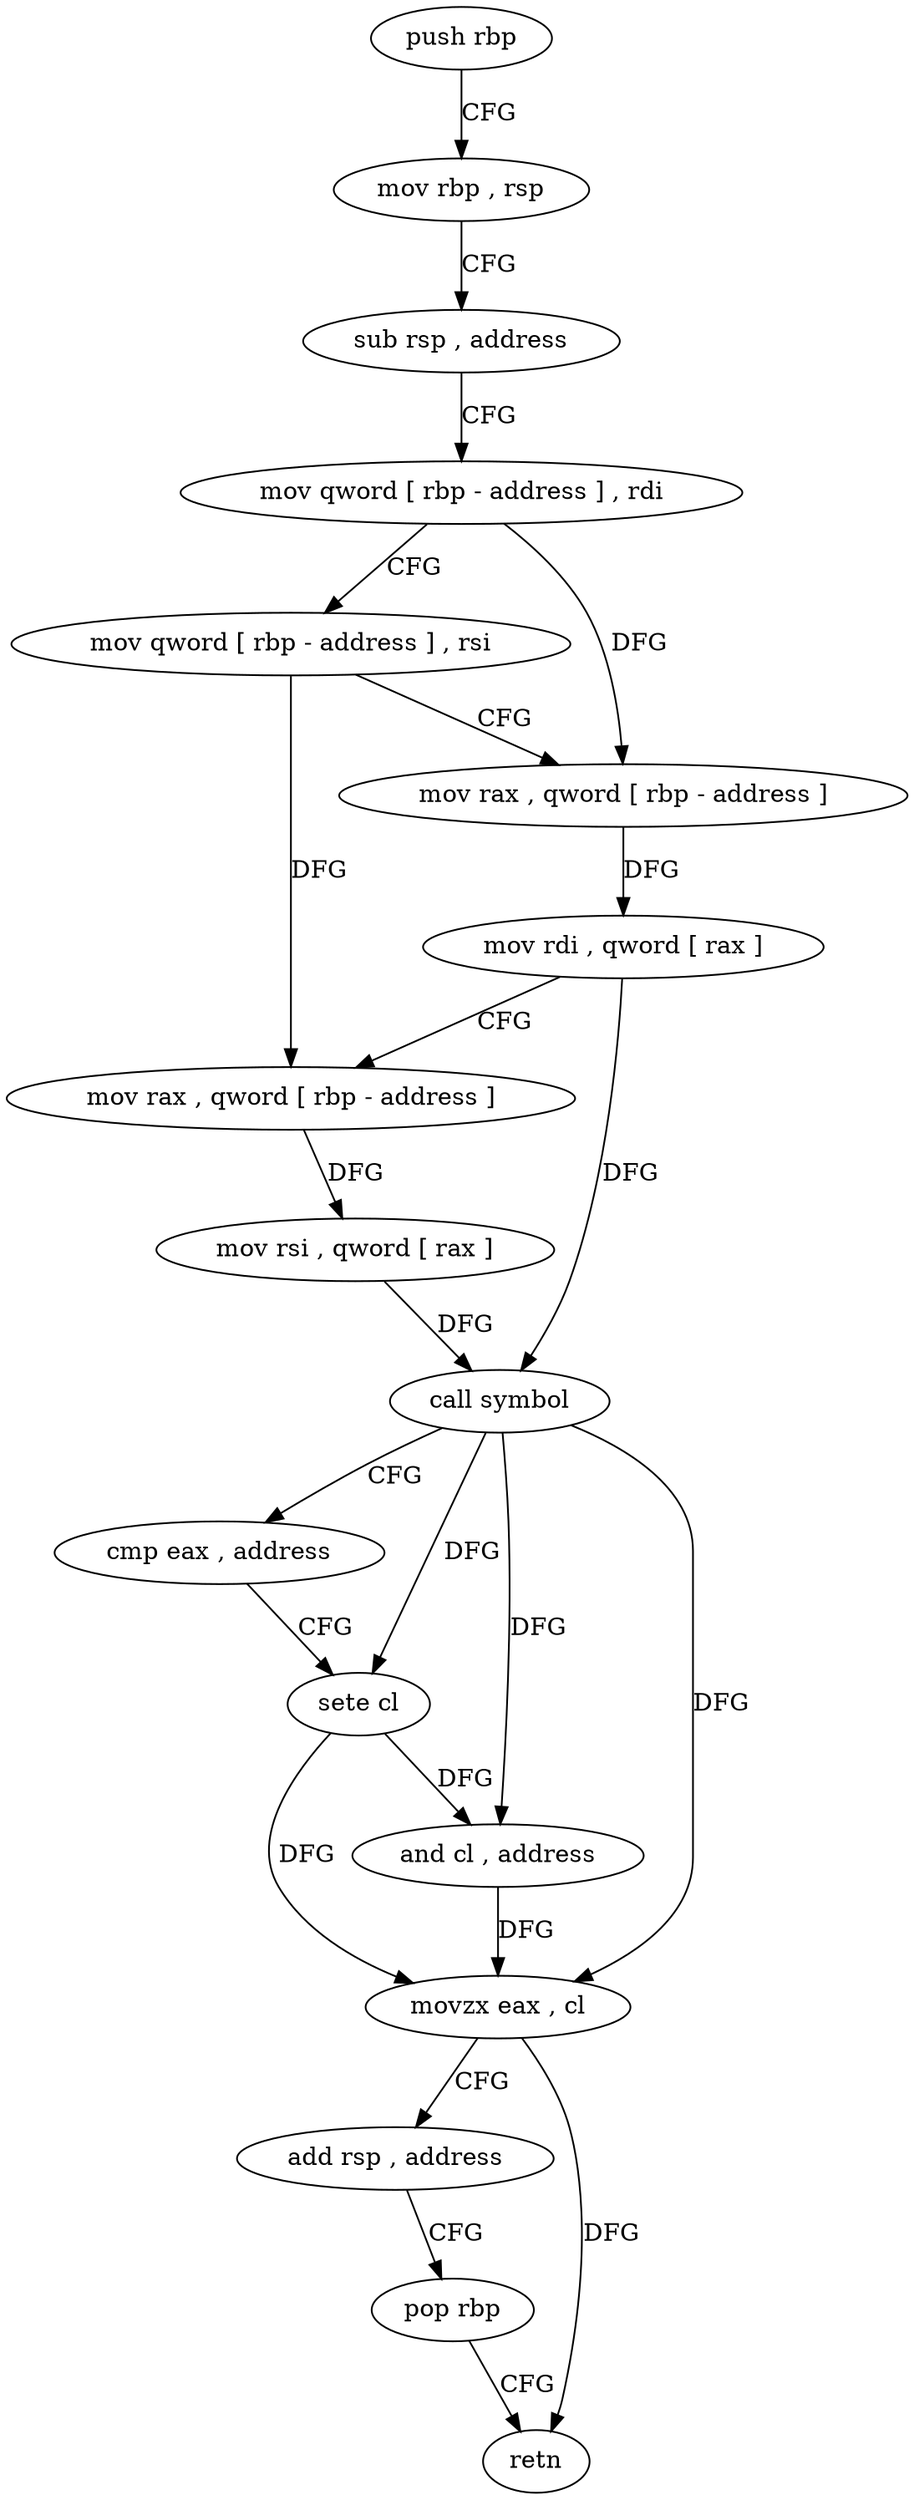 digraph "func" {
"84272" [label = "push rbp" ]
"84273" [label = "mov rbp , rsp" ]
"84276" [label = "sub rsp , address" ]
"84280" [label = "mov qword [ rbp - address ] , rdi" ]
"84284" [label = "mov qword [ rbp - address ] , rsi" ]
"84288" [label = "mov rax , qword [ rbp - address ]" ]
"84292" [label = "mov rdi , qword [ rax ]" ]
"84295" [label = "mov rax , qword [ rbp - address ]" ]
"84299" [label = "mov rsi , qword [ rax ]" ]
"84302" [label = "call symbol" ]
"84307" [label = "cmp eax , address" ]
"84310" [label = "sete cl" ]
"84313" [label = "and cl , address" ]
"84316" [label = "movzx eax , cl" ]
"84319" [label = "add rsp , address" ]
"84323" [label = "pop rbp" ]
"84324" [label = "retn" ]
"84272" -> "84273" [ label = "CFG" ]
"84273" -> "84276" [ label = "CFG" ]
"84276" -> "84280" [ label = "CFG" ]
"84280" -> "84284" [ label = "CFG" ]
"84280" -> "84288" [ label = "DFG" ]
"84284" -> "84288" [ label = "CFG" ]
"84284" -> "84295" [ label = "DFG" ]
"84288" -> "84292" [ label = "DFG" ]
"84292" -> "84295" [ label = "CFG" ]
"84292" -> "84302" [ label = "DFG" ]
"84295" -> "84299" [ label = "DFG" ]
"84299" -> "84302" [ label = "DFG" ]
"84302" -> "84307" [ label = "CFG" ]
"84302" -> "84310" [ label = "DFG" ]
"84302" -> "84313" [ label = "DFG" ]
"84302" -> "84316" [ label = "DFG" ]
"84307" -> "84310" [ label = "CFG" ]
"84310" -> "84313" [ label = "DFG" ]
"84310" -> "84316" [ label = "DFG" ]
"84313" -> "84316" [ label = "DFG" ]
"84316" -> "84319" [ label = "CFG" ]
"84316" -> "84324" [ label = "DFG" ]
"84319" -> "84323" [ label = "CFG" ]
"84323" -> "84324" [ label = "CFG" ]
}
